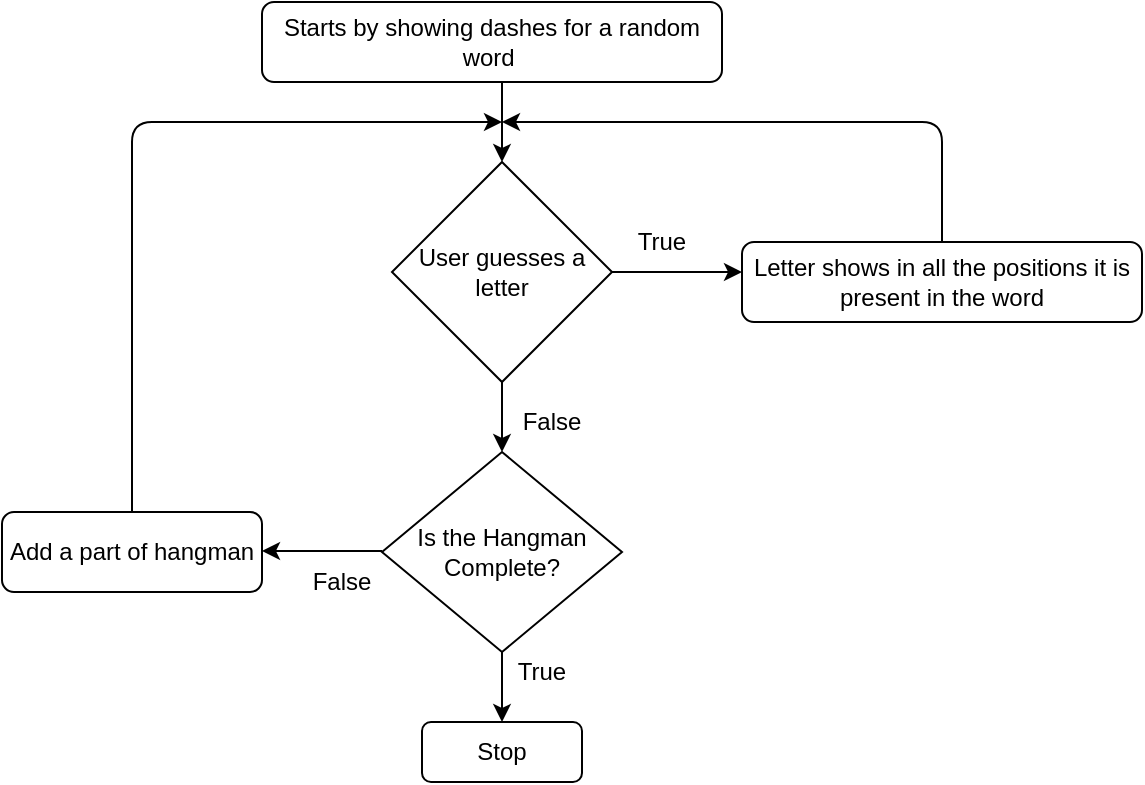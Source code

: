 <mxfile version="14.6.5" type="github">
  <diagram id="TqziplNKKsP-mUbx3WrT" name="Page-1">
    <mxGraphModel dx="868" dy="482" grid="1" gridSize="10" guides="1" tooltips="1" connect="1" arrows="1" fold="1" page="1" pageScale="1" pageWidth="850" pageHeight="1100" math="0" shadow="0">
      <root>
        <mxCell id="0" />
        <mxCell id="1" parent="0" />
        <mxCell id="6TrTPnFiFObZ4LrnNkZ0-1" value="&lt;span&gt;User guesses a letter&lt;/span&gt;" style="rhombus;whiteSpace=wrap;html=1;" vertex="1" parent="1">
          <mxGeometry x="345" y="120" width="110" height="110" as="geometry" />
        </mxCell>
        <mxCell id="6TrTPnFiFObZ4LrnNkZ0-4" value="" style="endArrow=classic;html=1;exitX=1;exitY=0.5;exitDx=0;exitDy=0;" edge="1" parent="1" source="6TrTPnFiFObZ4LrnNkZ0-1">
          <mxGeometry width="50" height="50" relative="1" as="geometry">
            <mxPoint x="400" y="280" as="sourcePoint" />
            <mxPoint x="520" y="175" as="targetPoint" />
            <Array as="points">
              <mxPoint x="480" y="175" />
            </Array>
          </mxGeometry>
        </mxCell>
        <mxCell id="6TrTPnFiFObZ4LrnNkZ0-5" value="" style="endArrow=classic;html=1;entryX=0.5;entryY=0;entryDx=0;entryDy=0;exitX=0.5;exitY=1;exitDx=0;exitDy=0;" edge="1" parent="1" target="6TrTPnFiFObZ4LrnNkZ0-1">
          <mxGeometry width="50" height="50" relative="1" as="geometry">
            <mxPoint x="400" y="80" as="sourcePoint" />
            <mxPoint x="430" y="80" as="targetPoint" />
          </mxGeometry>
        </mxCell>
        <mxCell id="6TrTPnFiFObZ4LrnNkZ0-6" value="True" style="text;html=1;strokeColor=none;fillColor=none;align=center;verticalAlign=middle;whiteSpace=wrap;rounded=0;" vertex="1" parent="1">
          <mxGeometry x="460" y="150" width="40" height="20" as="geometry" />
        </mxCell>
        <mxCell id="6TrTPnFiFObZ4LrnNkZ0-7" value="Letter shows in all the positions it is present in the word" style="rounded=1;whiteSpace=wrap;html=1;" vertex="1" parent="1">
          <mxGeometry x="520" y="160" width="200" height="40" as="geometry" />
        </mxCell>
        <mxCell id="6TrTPnFiFObZ4LrnNkZ0-8" value="" style="endArrow=classic;html=1;exitX=0.5;exitY=0;exitDx=0;exitDy=0;" edge="1" parent="1" source="6TrTPnFiFObZ4LrnNkZ0-7">
          <mxGeometry width="50" height="50" relative="1" as="geometry">
            <mxPoint x="400" y="260" as="sourcePoint" />
            <mxPoint x="400" y="100" as="targetPoint" />
            <Array as="points">
              <mxPoint x="620" y="100" />
            </Array>
          </mxGeometry>
        </mxCell>
        <mxCell id="6TrTPnFiFObZ4LrnNkZ0-9" value="" style="endArrow=classic;html=1;exitX=0.5;exitY=1;exitDx=0;exitDy=0;entryX=0.5;entryY=0;entryDx=0;entryDy=0;" edge="1" parent="1" source="6TrTPnFiFObZ4LrnNkZ0-1" target="6TrTPnFiFObZ4LrnNkZ0-11">
          <mxGeometry width="50" height="50" relative="1" as="geometry">
            <mxPoint x="400" y="260" as="sourcePoint" />
            <mxPoint x="400" y="280" as="targetPoint" />
          </mxGeometry>
        </mxCell>
        <mxCell id="6TrTPnFiFObZ4LrnNkZ0-10" value="False" style="text;html=1;strokeColor=none;fillColor=none;align=center;verticalAlign=middle;whiteSpace=wrap;rounded=0;" vertex="1" parent="1">
          <mxGeometry x="405" y="240" width="40" height="20" as="geometry" />
        </mxCell>
        <mxCell id="6TrTPnFiFObZ4LrnNkZ0-11" value="Is the Hangman Complete?" style="rhombus;whiteSpace=wrap;html=1;" vertex="1" parent="1">
          <mxGeometry x="340" y="265" width="120" height="100" as="geometry" />
        </mxCell>
        <mxCell id="6TrTPnFiFObZ4LrnNkZ0-12" value="" style="endArrow=classic;html=1;exitX=0.5;exitY=1;exitDx=0;exitDy=0;entryX=0.5;entryY=0;entryDx=0;entryDy=0;" edge="1" parent="1" source="6TrTPnFiFObZ4LrnNkZ0-11" target="6TrTPnFiFObZ4LrnNkZ0-13">
          <mxGeometry width="50" height="50" relative="1" as="geometry">
            <mxPoint x="640" y="215" as="sourcePoint" />
            <mxPoint x="400" y="400" as="targetPoint" />
          </mxGeometry>
        </mxCell>
        <mxCell id="6TrTPnFiFObZ4LrnNkZ0-13" value="Stop" style="rounded=1;whiteSpace=wrap;html=1;" vertex="1" parent="1">
          <mxGeometry x="360" y="400" width="80" height="30" as="geometry" />
        </mxCell>
        <mxCell id="6TrTPnFiFObZ4LrnNkZ0-14" value="True" style="text;html=1;strokeColor=none;fillColor=none;align=center;verticalAlign=middle;whiteSpace=wrap;rounded=0;" vertex="1" parent="1">
          <mxGeometry x="400" y="365" width="40" height="20" as="geometry" />
        </mxCell>
        <mxCell id="6TrTPnFiFObZ4LrnNkZ0-15" value="" style="endArrow=classic;html=1;" edge="1" parent="1">
          <mxGeometry width="50" height="50" relative="1" as="geometry">
            <mxPoint x="340" y="314.5" as="sourcePoint" />
            <mxPoint x="280" y="314.5" as="targetPoint" />
          </mxGeometry>
        </mxCell>
        <mxCell id="6TrTPnFiFObZ4LrnNkZ0-16" value="False" style="text;html=1;strokeColor=none;fillColor=none;align=center;verticalAlign=middle;whiteSpace=wrap;rounded=0;" vertex="1" parent="1">
          <mxGeometry x="300" y="320" width="40" height="20" as="geometry" />
        </mxCell>
        <mxCell id="6TrTPnFiFObZ4LrnNkZ0-17" value="Add a part of hangman" style="rounded=1;whiteSpace=wrap;html=1;" vertex="1" parent="1">
          <mxGeometry x="150" y="295" width="130" height="40" as="geometry" />
        </mxCell>
        <mxCell id="6TrTPnFiFObZ4LrnNkZ0-18" value="" style="endArrow=classic;html=1;exitX=0.5;exitY=0;exitDx=0;exitDy=0;" edge="1" parent="1" source="6TrTPnFiFObZ4LrnNkZ0-17">
          <mxGeometry width="50" height="50" relative="1" as="geometry">
            <mxPoint x="190" y="310" as="sourcePoint" />
            <mxPoint x="400" y="100" as="targetPoint" />
            <Array as="points">
              <mxPoint x="215" y="100" />
            </Array>
          </mxGeometry>
        </mxCell>
        <mxCell id="6TrTPnFiFObZ4LrnNkZ0-20" value="&lt;span&gt;Starts by showing dashes for a random word&amp;nbsp;&lt;/span&gt;" style="rounded=1;whiteSpace=wrap;html=1;" vertex="1" parent="1">
          <mxGeometry x="280" y="40" width="230" height="40" as="geometry" />
        </mxCell>
      </root>
    </mxGraphModel>
  </diagram>
</mxfile>
